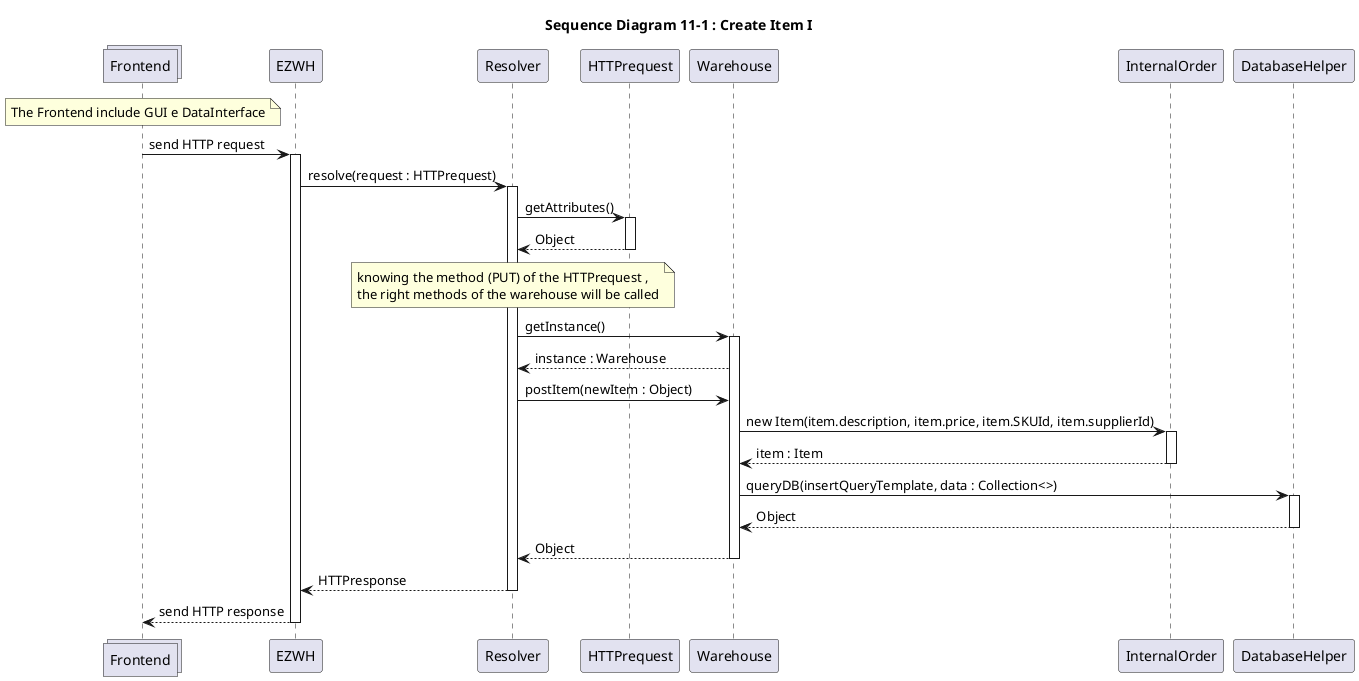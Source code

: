 @startuml
title Sequence Diagram 11-1 : Create Item I
collections Frontend    as Frontend

note over Frontend
The Frontend include GUI e DataInterface
end note
Frontend -> EZWH  : send HTTP request
activate EZWH 
    EZWH -> Resolver : resolve(request : HTTPrequest)
    activate Resolver
        Resolver -> HTTPrequest : getAttributes()
        activate HTTPrequest
            HTTPrequest --> Resolver : Object
        deactivate HTTPrequest
        note over Resolver  
        knowing the method (PUT) of the HTTPrequest , 
        the right methods of the warehouse will be called
        end note
        Resolver -> Warehouse : getInstance()
        activate Warehouse 
            Warehouse --> Resolver : instance : Warehouse
            Resolver -> Warehouse : postItem(newItem : Object)

            Warehouse -> InternalOrder : new Item(item.description, item.price, item.SKUId, item.supplierId)
            activate InternalOrder
                InternalOrder --> Warehouse : item : Item
            deactivate InternalOrder
            Warehouse -> DatabaseHelper : queryDB(insertQueryTemplate, data : Collection<>)
            activate DatabaseHelper
                DatabaseHelper --> Warehouse : Object
            deactivate DatabaseHelper
            Warehouse --> Resolver : Object
        deactivate Warehouse
        Resolver --> EZWH : HTTPresponse
    deactivate Resolver
    EZWH --> Frontend : send HTTP response
deactivate EZWH